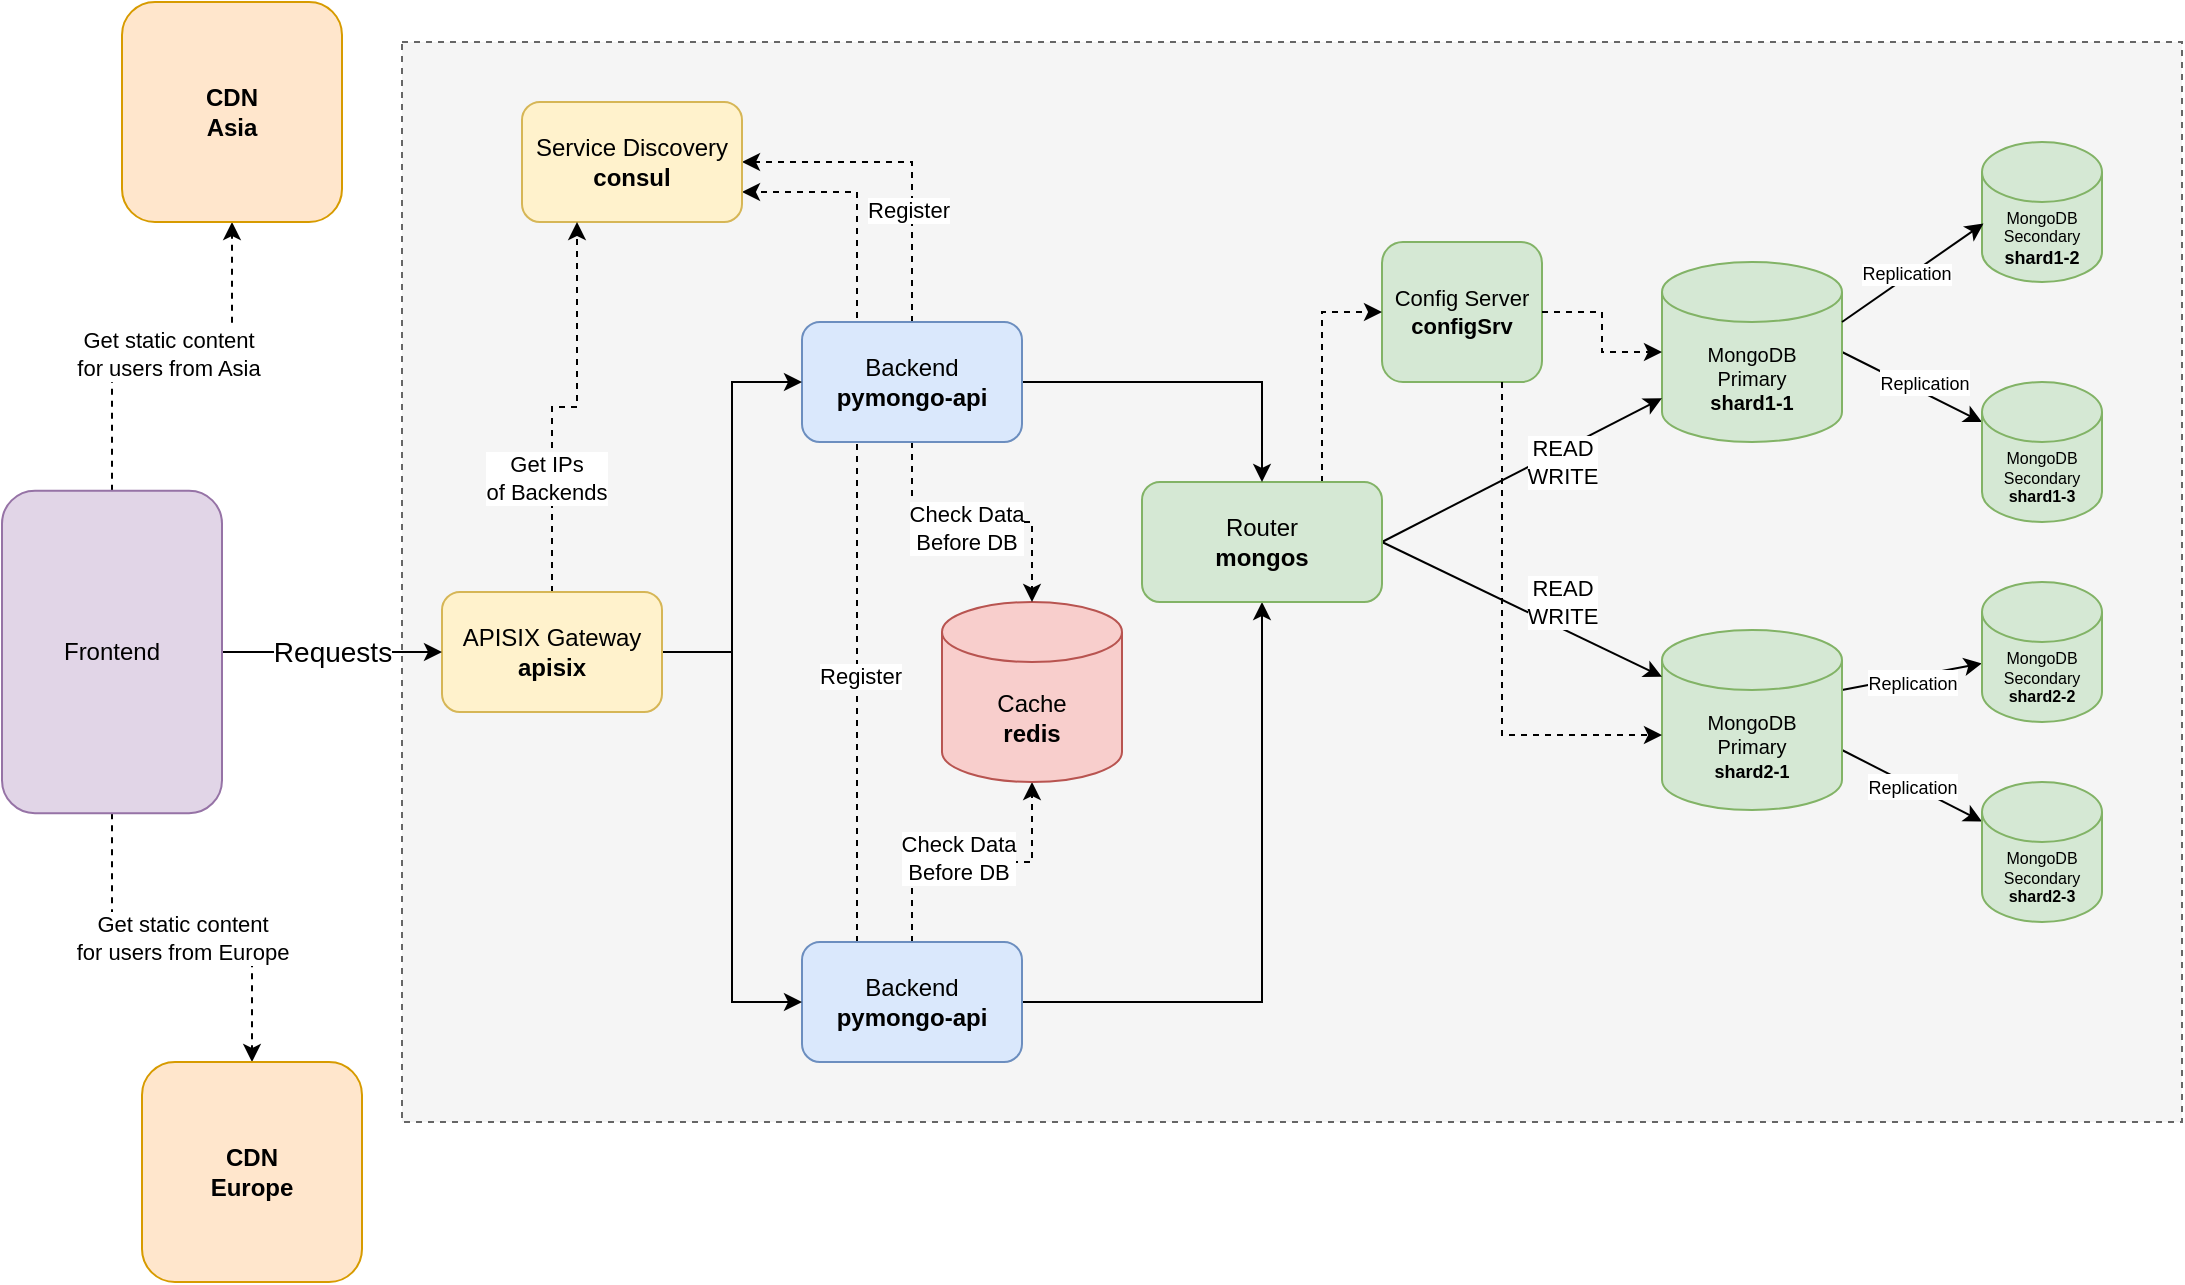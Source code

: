 <mxfile version="24.7.1" type="device">
  <diagram name="Page-1" id="-H_mtQnk-PTXWXPvYvuk">
    <mxGraphModel dx="2146" dy="652" grid="1" gridSize="10" guides="1" tooltips="1" connect="1" arrows="1" fold="1" page="1" pageScale="1" pageWidth="1169" pageHeight="827" math="0" shadow="0">
      <root>
        <mxCell id="0" />
        <mxCell id="1" parent="0" />
        <mxCell id="U5i250FEPDxPfKrEpvBm-52" value="" style="rounded=0;whiteSpace=wrap;html=1;fillColor=#f5f5f5;fontColor=#333333;strokeColor=#666666;dashed=1;" vertex="1" parent="1">
          <mxGeometry x="30" y="30" width="890" height="540" as="geometry" />
        </mxCell>
        <mxCell id="U5i250FEPDxPfKrEpvBm-17" style="rounded=0;orthogonalLoop=1;jettySize=auto;html=1;exitX=1;exitY=0;exitDx=0;exitDy=30;exitPerimeter=0;" edge="1" parent="1" source="zA23MoTUsTF4_91t8viU-2" target="U5i250FEPDxPfKrEpvBm-12">
          <mxGeometry relative="1" as="geometry" />
        </mxCell>
        <mxCell id="U5i250FEPDxPfKrEpvBm-22" value="&lt;span style=&quot;font-size: 9px;&quot;&gt;Replication&lt;/span&gt;" style="edgeLabel;html=1;align=center;verticalAlign=middle;resizable=0;points=[];" vertex="1" connectable="0" parent="U5i250FEPDxPfKrEpvBm-17">
          <mxGeometry x="-0.014" y="-2" relative="1" as="geometry">
            <mxPoint as="offset" />
          </mxGeometry>
        </mxCell>
        <mxCell id="U5i250FEPDxPfKrEpvBm-18" value="&lt;span style=&quot;font-size: 9px;&quot;&gt;Replication&lt;/span&gt;" style="rounded=0;orthogonalLoop=1;jettySize=auto;html=1;exitX=1;exitY=0;exitDx=0;exitDy=60;exitPerimeter=0;" edge="1" parent="1" source="zA23MoTUsTF4_91t8viU-2" target="U5i250FEPDxPfKrEpvBm-14">
          <mxGeometry relative="1" as="geometry" />
        </mxCell>
        <mxCell id="zA23MoTUsTF4_91t8viU-2" value="MongoDB&lt;div style=&quot;font-size: 10px;&quot;&gt;Primary&lt;br style=&quot;font-size: 10px;&quot;&gt;&lt;/div&gt;&lt;div style=&quot;font-size: 10px;&quot;&gt;&lt;b style=&quot;font-size: 9px;&quot;&gt;shard2-1&lt;/b&gt;&lt;br&gt;&lt;/div&gt;" style="shape=cylinder3;whiteSpace=wrap;html=1;boundedLbl=1;backgroundOutline=1;size=15;fontSize=10;fontStyle=0;fillColor=#d5e8d4;strokeColor=#82b366;" parent="1" vertex="1">
          <mxGeometry x="660" y="324" width="90" height="90" as="geometry" />
        </mxCell>
        <mxCell id="U5i250FEPDxPfKrEpvBm-4" style="edgeStyle=orthogonalEdgeStyle;rounded=0;orthogonalLoop=1;jettySize=auto;html=1;exitX=1;exitY=0.5;exitDx=0;exitDy=0;" edge="1" parent="1" source="zA23MoTUsTF4_91t8viU-3" target="U5i250FEPDxPfKrEpvBm-3">
          <mxGeometry relative="1" as="geometry" />
        </mxCell>
        <mxCell id="U5i250FEPDxPfKrEpvBm-27" style="edgeStyle=orthogonalEdgeStyle;rounded=0;orthogonalLoop=1;jettySize=auto;html=1;exitX=0.5;exitY=0;exitDx=0;exitDy=0;endArrow=classic;endFill=1;startArrow=none;startFill=0;dashed=1;" edge="1" parent="1" source="zA23MoTUsTF4_91t8viU-3" target="U5i250FEPDxPfKrEpvBm-26">
          <mxGeometry relative="1" as="geometry" />
        </mxCell>
        <mxCell id="U5i250FEPDxPfKrEpvBm-44" value="Check Data&lt;div&gt;Before DB&lt;/div&gt;" style="edgeLabel;html=1;align=center;verticalAlign=middle;resizable=0;points=[];" vertex="1" connectable="0" parent="U5i250FEPDxPfKrEpvBm-27">
          <mxGeometry x="-0.108" y="2" relative="1" as="geometry">
            <mxPoint as="offset" />
          </mxGeometry>
        </mxCell>
        <mxCell id="U5i250FEPDxPfKrEpvBm-35" style="edgeStyle=orthogonalEdgeStyle;rounded=0;orthogonalLoop=1;jettySize=auto;html=1;exitX=0.25;exitY=0;exitDx=0;exitDy=0;entryX=1;entryY=0.75;entryDx=0;entryDy=0;dashed=1;" edge="1" parent="1" source="zA23MoTUsTF4_91t8viU-3" target="U5i250FEPDxPfKrEpvBm-32">
          <mxGeometry relative="1" as="geometry" />
        </mxCell>
        <mxCell id="U5i250FEPDxPfKrEpvBm-40" value="Register" style="edgeLabel;html=1;align=center;verticalAlign=middle;resizable=0;points=[];" vertex="1" connectable="0" parent="U5i250FEPDxPfKrEpvBm-35">
          <mxGeometry x="-0.383" y="-1" relative="1" as="geometry">
            <mxPoint as="offset" />
          </mxGeometry>
        </mxCell>
        <mxCell id="zA23MoTUsTF4_91t8viU-3" value="Backend&lt;br&gt;&lt;b&gt;pymongo-api&lt;/b&gt;" style="rounded=1;whiteSpace=wrap;html=1;fillColor=#dae8fc;strokeColor=#6c8ebf;" parent="1" vertex="1">
          <mxGeometry x="230" y="480" width="110" height="60" as="geometry" />
        </mxCell>
        <mxCell id="U5i250FEPDxPfKrEpvBm-16" value="&lt;span style=&quot;color: rgba(0, 0, 0, 0); font-family: monospace; font-size: 0px; text-align: start; background-color: rgb(251, 251, 251);&quot;&gt;%3CmxGraphModel%3E%3Croot%3E%3CmxCell%20id%3D%220%22%2F%3E%3CmxCell%20id%3D%221%22%20parent%3D%220%22%2F%3E%3CmxCell%20id%3D%222%22%20value%3D%22Replication%22%20style%3D%22edgeLabel%3Bhtml%3D1%3Balign%3Dcenter%3BverticalAlign%3Dmiddle%3Bresizable%3D0%3Bpoints%3D%5B%5D%3BfontSize%3D9%3B%22%20vertex%3D%221%22%20connectable%3D%220%22%20parent%3D%221%22%3E%3CmxGeometry%20x%3D%22781.213%22%20y%3D%22145.853%22%20as%3D%22geometry%22%2F%3E%3C%2FmxCell%3E%3C%2Froot%3E%3C%2FmxGraphModel%3E&lt;/span&gt;" style="rounded=0;orthogonalLoop=1;jettySize=auto;html=1;exitX=1;exitY=0.5;exitDx=0;exitDy=0;exitPerimeter=0;" edge="1" parent="1" source="U5i250FEPDxPfKrEpvBm-1" target="U5i250FEPDxPfKrEpvBm-11">
          <mxGeometry relative="1" as="geometry" />
        </mxCell>
        <mxCell id="U5i250FEPDxPfKrEpvBm-21" value="&lt;span style=&quot;font-size: 9px;&quot;&gt;Replication&lt;/span&gt;" style="edgeLabel;html=1;align=center;verticalAlign=middle;resizable=0;points=[];" vertex="1" connectable="0" parent="U5i250FEPDxPfKrEpvBm-16">
          <mxGeometry x="-0.218" relative="1" as="geometry">
            <mxPoint x="13" y="1" as="offset" />
          </mxGeometry>
        </mxCell>
        <mxCell id="U5i250FEPDxPfKrEpvBm-1" value="&lt;span style=&quot;font-weight: normal;&quot;&gt;MongoDB&lt;/span&gt;&lt;div style=&quot;font-size: 10px;&quot;&gt;&lt;span style=&quot;font-weight: normal;&quot;&gt;Primary&lt;/span&gt;&lt;/div&gt;&lt;div style=&quot;font-size: 10px;&quot;&gt;&lt;span style=&quot;background-color: initial;&quot;&gt;shard1-1&lt;/span&gt;&lt;br&gt;&lt;/div&gt;" style="shape=cylinder3;whiteSpace=wrap;html=1;boundedLbl=1;backgroundOutline=1;size=15;fontSize=10;fontStyle=1;fillColor=#d5e8d4;strokeColor=#82b366;" vertex="1" parent="1">
          <mxGeometry x="660" y="140" width="90" height="90" as="geometry" />
        </mxCell>
        <mxCell id="U5i250FEPDxPfKrEpvBm-2" value="Config Server&lt;br style=&quot;font-size: 11px;&quot;&gt;&lt;b style=&quot;font-size: 11px;&quot;&gt;configSrv&lt;/b&gt;" style="rounded=1;whiteSpace=wrap;html=1;fillColor=#d5e8d4;strokeColor=#82b366;fontSize=11;" vertex="1" parent="1">
          <mxGeometry x="520" y="130" width="80" height="70" as="geometry" />
        </mxCell>
        <mxCell id="U5i250FEPDxPfKrEpvBm-5" value="READ&lt;div&gt;WRITE&lt;/div&gt;" style="rounded=0;orthogonalLoop=1;jettySize=auto;html=1;exitX=1;exitY=0.5;exitDx=0;exitDy=0;" edge="1" parent="1" source="U5i250FEPDxPfKrEpvBm-3" target="U5i250FEPDxPfKrEpvBm-1">
          <mxGeometry x="0.25" y="-6" relative="1" as="geometry">
            <mxPoint as="offset" />
          </mxGeometry>
        </mxCell>
        <mxCell id="U5i250FEPDxPfKrEpvBm-6" value="READ&lt;div&gt;WRITE&lt;/div&gt;" style="rounded=0;orthogonalLoop=1;jettySize=auto;html=1;exitX=1;exitY=0.5;exitDx=0;exitDy=0;" edge="1" parent="1" source="U5i250FEPDxPfKrEpvBm-3" target="zA23MoTUsTF4_91t8viU-2">
          <mxGeometry x="0.211" y="12" relative="1" as="geometry">
            <mxPoint as="offset" />
          </mxGeometry>
        </mxCell>
        <mxCell id="U5i250FEPDxPfKrEpvBm-7" style="edgeStyle=orthogonalEdgeStyle;rounded=0;orthogonalLoop=1;jettySize=auto;html=1;exitX=0.75;exitY=0;exitDx=0;exitDy=0;entryX=0;entryY=0.5;entryDx=0;entryDy=0;dashed=1;" edge="1" parent="1" source="U5i250FEPDxPfKrEpvBm-3" target="U5i250FEPDxPfKrEpvBm-2">
          <mxGeometry relative="1" as="geometry" />
        </mxCell>
        <mxCell id="U5i250FEPDxPfKrEpvBm-3" value="Router&lt;br&gt;&lt;b&gt;mongos&lt;/b&gt;" style="rounded=1;whiteSpace=wrap;html=1;fillColor=#d5e8d4;strokeColor=#82b366;" vertex="1" parent="1">
          <mxGeometry x="400" y="250" width="120" height="60" as="geometry" />
        </mxCell>
        <mxCell id="U5i250FEPDxPfKrEpvBm-8" style="edgeStyle=orthogonalEdgeStyle;rounded=0;orthogonalLoop=1;jettySize=auto;html=1;exitX=1;exitY=0.5;exitDx=0;exitDy=0;dashed=1;" edge="1" parent="1" source="U5i250FEPDxPfKrEpvBm-2" target="U5i250FEPDxPfKrEpvBm-1">
          <mxGeometry relative="1" as="geometry" />
        </mxCell>
        <mxCell id="U5i250FEPDxPfKrEpvBm-9" style="edgeStyle=orthogonalEdgeStyle;rounded=0;orthogonalLoop=1;jettySize=auto;html=1;exitX=0.75;exitY=1;exitDx=0;exitDy=0;entryX=0;entryY=0;entryDx=0;entryDy=52.5;entryPerimeter=0;dashed=1;" edge="1" parent="1" source="U5i250FEPDxPfKrEpvBm-2" target="zA23MoTUsTF4_91t8viU-2">
          <mxGeometry relative="1" as="geometry" />
        </mxCell>
        <mxCell id="U5i250FEPDxPfKrEpvBm-10" value="MongoDB&lt;div style=&quot;font-size: 8px;&quot;&gt;Secondary&lt;/div&gt;&lt;div style=&quot;&quot;&gt;&lt;font style=&quot;font-size: 9px;&quot;&gt;&lt;b&gt;shard1-2&lt;/b&gt;&lt;/font&gt;&lt;br&gt;&lt;/div&gt;" style="shape=cylinder3;whiteSpace=wrap;html=1;boundedLbl=1;backgroundOutline=1;size=15;fontSize=8;fontStyle=0;fillColor=#d5e8d4;strokeColor=#82b366;" vertex="1" parent="1">
          <mxGeometry x="820" y="80" width="60" height="70" as="geometry" />
        </mxCell>
        <mxCell id="U5i250FEPDxPfKrEpvBm-11" value="&lt;span style=&quot;font-style: normal;&quot;&gt;&lt;font style=&quot;font-size: 8px;&quot;&gt;MongoDB&lt;/font&gt;&lt;/span&gt;&lt;div style=&quot;&quot;&gt;&lt;span style=&quot;font-style: normal;&quot;&gt;&lt;font style=&quot;font-size: 8px;&quot;&gt;Secondary&lt;/font&gt;&lt;/span&gt;&lt;/div&gt;&lt;div style=&quot;&quot;&gt;&lt;b style=&quot;font-style: normal;&quot;&gt;&lt;font style=&quot;font-size: 8px;&quot;&gt;shard1-3&lt;/font&gt;&lt;/b&gt;&lt;span style=&quot;font-size: 8px; font-style: normal;&quot;&gt;&lt;br&gt;&lt;/span&gt;&lt;/div&gt;" style="shape=cylinder3;whiteSpace=wrap;html=1;boundedLbl=1;backgroundOutline=1;size=15;fontSize=8;fontStyle=2;fillColor=#d5e8d4;strokeColor=#82b366;" vertex="1" parent="1">
          <mxGeometry x="820" y="200" width="60" height="70" as="geometry" />
        </mxCell>
        <mxCell id="U5i250FEPDxPfKrEpvBm-12" value="&lt;span style=&quot;font-style: normal;&quot;&gt;MongoDB&lt;/span&gt;&lt;div style=&quot;font-size: 8px;&quot;&gt;&lt;span style=&quot;font-style: normal;&quot;&gt;Secondary&lt;/span&gt;&lt;/div&gt;&lt;div style=&quot;&quot;&gt;&lt;b style=&quot;font-style: normal;&quot;&gt;&lt;font style=&quot;font-size: 8px;&quot;&gt;shard2-2&lt;/font&gt;&lt;/b&gt;&lt;span style=&quot;font-size: 8px; font-style: normal;&quot;&gt;&lt;br&gt;&lt;/span&gt;&lt;/div&gt;" style="shape=cylinder3;whiteSpace=wrap;html=1;boundedLbl=1;backgroundOutline=1;size=15;fontSize=8;fontStyle=2;fillColor=#d5e8d4;strokeColor=#82b366;" vertex="1" parent="1">
          <mxGeometry x="820" y="300" width="60" height="70" as="geometry" />
        </mxCell>
        <mxCell id="U5i250FEPDxPfKrEpvBm-14" value="&lt;span style=&quot;font-style: normal;&quot;&gt;MongoDB&lt;/span&gt;&lt;div style=&quot;font-size: 8px;&quot;&gt;&lt;span style=&quot;font-style: normal;&quot;&gt;Secondary&lt;/span&gt;&lt;/div&gt;&lt;div style=&quot;font-size: 8px;&quot;&gt;&lt;b style=&quot;font-style: normal;&quot;&gt;shard2-3&lt;/b&gt;&lt;span style=&quot;font-style: normal;&quot;&gt;&lt;br&gt;&lt;/span&gt;&lt;/div&gt;" style="shape=cylinder3;whiteSpace=wrap;html=1;boundedLbl=1;backgroundOutline=1;size=15;fontSize=8;fontStyle=2;fillColor=#d5e8d4;strokeColor=#82b366;" vertex="1" parent="1">
          <mxGeometry x="820" y="400" width="60" height="70" as="geometry" />
        </mxCell>
        <mxCell id="U5i250FEPDxPfKrEpvBm-15" style="rounded=0;orthogonalLoop=1;jettySize=auto;html=1;exitX=1;exitY=0;exitDx=0;exitDy=30;exitPerimeter=0;entryX=0.012;entryY=0.583;entryDx=0;entryDy=0;entryPerimeter=0;" edge="1" parent="1" source="U5i250FEPDxPfKrEpvBm-1" target="U5i250FEPDxPfKrEpvBm-10">
          <mxGeometry relative="1" as="geometry" />
        </mxCell>
        <mxCell id="U5i250FEPDxPfKrEpvBm-19" value="Replication" style="edgeLabel;html=1;align=center;verticalAlign=middle;resizable=0;points=[];fontSize=9;" vertex="1" connectable="0" parent="U5i250FEPDxPfKrEpvBm-15">
          <mxGeometry x="-0.084" y="2" relative="1" as="geometry">
            <mxPoint as="offset" />
          </mxGeometry>
        </mxCell>
        <mxCell id="U5i250FEPDxPfKrEpvBm-26" value="&lt;div style=&quot;font-size: 12px;&quot;&gt;Cache&lt;/div&gt;&lt;div style=&quot;font-size: 12px;&quot;&gt;&lt;b&gt;redis&lt;/b&gt;&lt;/div&gt;" style="shape=cylinder3;whiteSpace=wrap;html=1;boundedLbl=1;backgroundOutline=1;size=15;fontSize=12;fontStyle=0;fillColor=#f8cecc;strokeColor=#b85450;" vertex="1" parent="1">
          <mxGeometry x="300" y="310" width="90" height="90" as="geometry" />
        </mxCell>
        <mxCell id="U5i250FEPDxPfKrEpvBm-29" style="edgeStyle=orthogonalEdgeStyle;rounded=0;orthogonalLoop=1;jettySize=auto;html=1;exitX=1;exitY=0.5;exitDx=0;exitDy=0;entryX=0.5;entryY=0;entryDx=0;entryDy=0;" edge="1" parent="1" source="U5i250FEPDxPfKrEpvBm-28" target="U5i250FEPDxPfKrEpvBm-3">
          <mxGeometry relative="1" as="geometry" />
        </mxCell>
        <mxCell id="U5i250FEPDxPfKrEpvBm-31" style="edgeStyle=orthogonalEdgeStyle;rounded=0;orthogonalLoop=1;jettySize=auto;html=1;exitX=0.5;exitY=1;exitDx=0;exitDy=0;dashed=1;" edge="1" parent="1" source="U5i250FEPDxPfKrEpvBm-28" target="U5i250FEPDxPfKrEpvBm-26">
          <mxGeometry relative="1" as="geometry" />
        </mxCell>
        <mxCell id="U5i250FEPDxPfKrEpvBm-45" value="Check Data&lt;div&gt;Before DB&lt;/div&gt;" style="edgeLabel;html=1;align=center;verticalAlign=middle;resizable=0;points=[];" vertex="1" connectable="0" parent="U5i250FEPDxPfKrEpvBm-31">
          <mxGeometry x="-0.223" y="-3" relative="1" as="geometry">
            <mxPoint x="12" as="offset" />
          </mxGeometry>
        </mxCell>
        <mxCell id="U5i250FEPDxPfKrEpvBm-34" style="edgeStyle=orthogonalEdgeStyle;rounded=0;orthogonalLoop=1;jettySize=auto;html=1;exitX=0.5;exitY=0;exitDx=0;exitDy=0;entryX=1;entryY=0.5;entryDx=0;entryDy=0;dashed=1;" edge="1" parent="1" source="U5i250FEPDxPfKrEpvBm-28" target="U5i250FEPDxPfKrEpvBm-32">
          <mxGeometry relative="1" as="geometry" />
        </mxCell>
        <mxCell id="U5i250FEPDxPfKrEpvBm-39" value="Register" style="edgeLabel;html=1;align=center;verticalAlign=middle;resizable=0;points=[];" vertex="1" connectable="0" parent="U5i250FEPDxPfKrEpvBm-34">
          <mxGeometry x="-0.324" y="2" relative="1" as="geometry">
            <mxPoint as="offset" />
          </mxGeometry>
        </mxCell>
        <mxCell id="U5i250FEPDxPfKrEpvBm-28" value="Backend&lt;br&gt;&lt;b&gt;pymongo-api&lt;/b&gt;" style="rounded=1;whiteSpace=wrap;html=1;fillColor=#dae8fc;strokeColor=#6c8ebf;" vertex="1" parent="1">
          <mxGeometry x="230" y="170" width="110" height="60" as="geometry" />
        </mxCell>
        <mxCell id="U5i250FEPDxPfKrEpvBm-32" value="Service Discovery&lt;br&gt;&lt;b&gt;consul&lt;/b&gt;" style="rounded=1;whiteSpace=wrap;html=1;fillColor=#fff2cc;strokeColor=#d6b656;" vertex="1" parent="1">
          <mxGeometry x="90" y="60" width="110" height="60" as="geometry" />
        </mxCell>
        <mxCell id="U5i250FEPDxPfKrEpvBm-36" style="edgeStyle=orthogonalEdgeStyle;rounded=0;orthogonalLoop=1;jettySize=auto;html=1;exitX=1;exitY=0.5;exitDx=0;exitDy=0;entryX=0;entryY=0.5;entryDx=0;entryDy=0;" edge="1" parent="1" source="U5i250FEPDxPfKrEpvBm-33" target="U5i250FEPDxPfKrEpvBm-28">
          <mxGeometry relative="1" as="geometry" />
        </mxCell>
        <mxCell id="U5i250FEPDxPfKrEpvBm-37" style="edgeStyle=orthogonalEdgeStyle;rounded=0;orthogonalLoop=1;jettySize=auto;html=1;exitX=1;exitY=0.5;exitDx=0;exitDy=0;entryX=0;entryY=0.5;entryDx=0;entryDy=0;" edge="1" parent="1" source="U5i250FEPDxPfKrEpvBm-33" target="zA23MoTUsTF4_91t8viU-3">
          <mxGeometry relative="1" as="geometry" />
        </mxCell>
        <mxCell id="U5i250FEPDxPfKrEpvBm-38" style="edgeStyle=orthogonalEdgeStyle;rounded=0;orthogonalLoop=1;jettySize=auto;html=1;exitX=0.5;exitY=0;exitDx=0;exitDy=0;entryX=0.25;entryY=1;entryDx=0;entryDy=0;dashed=1;" edge="1" parent="1" source="U5i250FEPDxPfKrEpvBm-33" target="U5i250FEPDxPfKrEpvBm-32">
          <mxGeometry relative="1" as="geometry" />
        </mxCell>
        <mxCell id="U5i250FEPDxPfKrEpvBm-41" value="Get IPs&lt;div&gt;of Backends&lt;/div&gt;" style="edgeLabel;html=1;align=center;verticalAlign=middle;resizable=0;points=[];" vertex="1" connectable="0" parent="U5i250FEPDxPfKrEpvBm-38">
          <mxGeometry x="-0.418" y="3" relative="1" as="geometry">
            <mxPoint as="offset" />
          </mxGeometry>
        </mxCell>
        <mxCell id="U5i250FEPDxPfKrEpvBm-33" value="APISIX Gateway&lt;div&gt;&lt;b&gt;apisix&lt;/b&gt;&lt;br&gt;&lt;/div&gt;" style="rounded=1;whiteSpace=wrap;html=1;fillColor=#fff2cc;strokeColor=#d6b656;" vertex="1" parent="1">
          <mxGeometry x="50" y="305" width="110" height="60" as="geometry" />
        </mxCell>
        <mxCell id="U5i250FEPDxPfKrEpvBm-42" value="Requests" style="endArrow=classic;html=1;rounded=0;entryX=0;entryY=0.5;entryDx=0;entryDy=0;fontSize=14;" edge="1" parent="1" target="U5i250FEPDxPfKrEpvBm-33">
          <mxGeometry x="0.004" width="50" height="50" relative="1" as="geometry">
            <mxPoint x="-60" y="335" as="sourcePoint" />
            <mxPoint x="310" y="290" as="targetPoint" />
            <mxPoint as="offset" />
          </mxGeometry>
        </mxCell>
        <mxCell id="U5i250FEPDxPfKrEpvBm-49" style="edgeStyle=orthogonalEdgeStyle;rounded=0;orthogonalLoop=1;jettySize=auto;html=1;exitX=0.5;exitY=0;exitDx=0;exitDy=0;dashed=1;" edge="1" parent="1" source="U5i250FEPDxPfKrEpvBm-46" target="U5i250FEPDxPfKrEpvBm-47">
          <mxGeometry relative="1" as="geometry" />
        </mxCell>
        <mxCell id="U5i250FEPDxPfKrEpvBm-50" value="Get static content&lt;div&gt;for users from Asia&lt;/div&gt;" style="edgeLabel;html=1;align=center;verticalAlign=middle;resizable=0;points=[];" vertex="1" connectable="0" parent="U5i250FEPDxPfKrEpvBm-49">
          <mxGeometry x="-0.188" y="1" relative="1" as="geometry">
            <mxPoint x="16" as="offset" />
          </mxGeometry>
        </mxCell>
        <mxCell id="U5i250FEPDxPfKrEpvBm-51" value="Get static content&lt;div&gt;for users from Europe&lt;/div&gt;" style="edgeStyle=orthogonalEdgeStyle;rounded=0;orthogonalLoop=1;jettySize=auto;html=1;exitX=0.5;exitY=1;exitDx=0;exitDy=0;dashed=1;" edge="1" parent="1" source="U5i250FEPDxPfKrEpvBm-46" target="U5i250FEPDxPfKrEpvBm-48">
          <mxGeometry relative="1" as="geometry" />
        </mxCell>
        <mxCell id="U5i250FEPDxPfKrEpvBm-46" value="&lt;div&gt;Frontend&lt;/div&gt;" style="rounded=1;whiteSpace=wrap;html=1;fillColor=#e1d5e7;strokeColor=#9673a6;" vertex="1" parent="1">
          <mxGeometry x="-170" y="254.37" width="110" height="161.25" as="geometry" />
        </mxCell>
        <mxCell id="U5i250FEPDxPfKrEpvBm-47" value="&lt;div&gt;&lt;b&gt;CDN&lt;/b&gt;&lt;/div&gt;&lt;div&gt;&lt;b&gt;Asia&lt;/b&gt;&lt;/div&gt;" style="rounded=1;whiteSpace=wrap;html=1;fillColor=#ffe6cc;strokeColor=#d79b00;" vertex="1" parent="1">
          <mxGeometry x="-110" y="10" width="110" height="110" as="geometry" />
        </mxCell>
        <mxCell id="U5i250FEPDxPfKrEpvBm-48" value="&lt;div&gt;&lt;b&gt;CDN&lt;/b&gt;&lt;/div&gt;&lt;div&gt;&lt;b&gt;Europe&lt;/b&gt;&lt;/div&gt;" style="rounded=1;whiteSpace=wrap;html=1;fillColor=#ffe6cc;strokeColor=#d79b00;" vertex="1" parent="1">
          <mxGeometry x="-100" y="540" width="110" height="110" as="geometry" />
        </mxCell>
      </root>
    </mxGraphModel>
  </diagram>
</mxfile>
